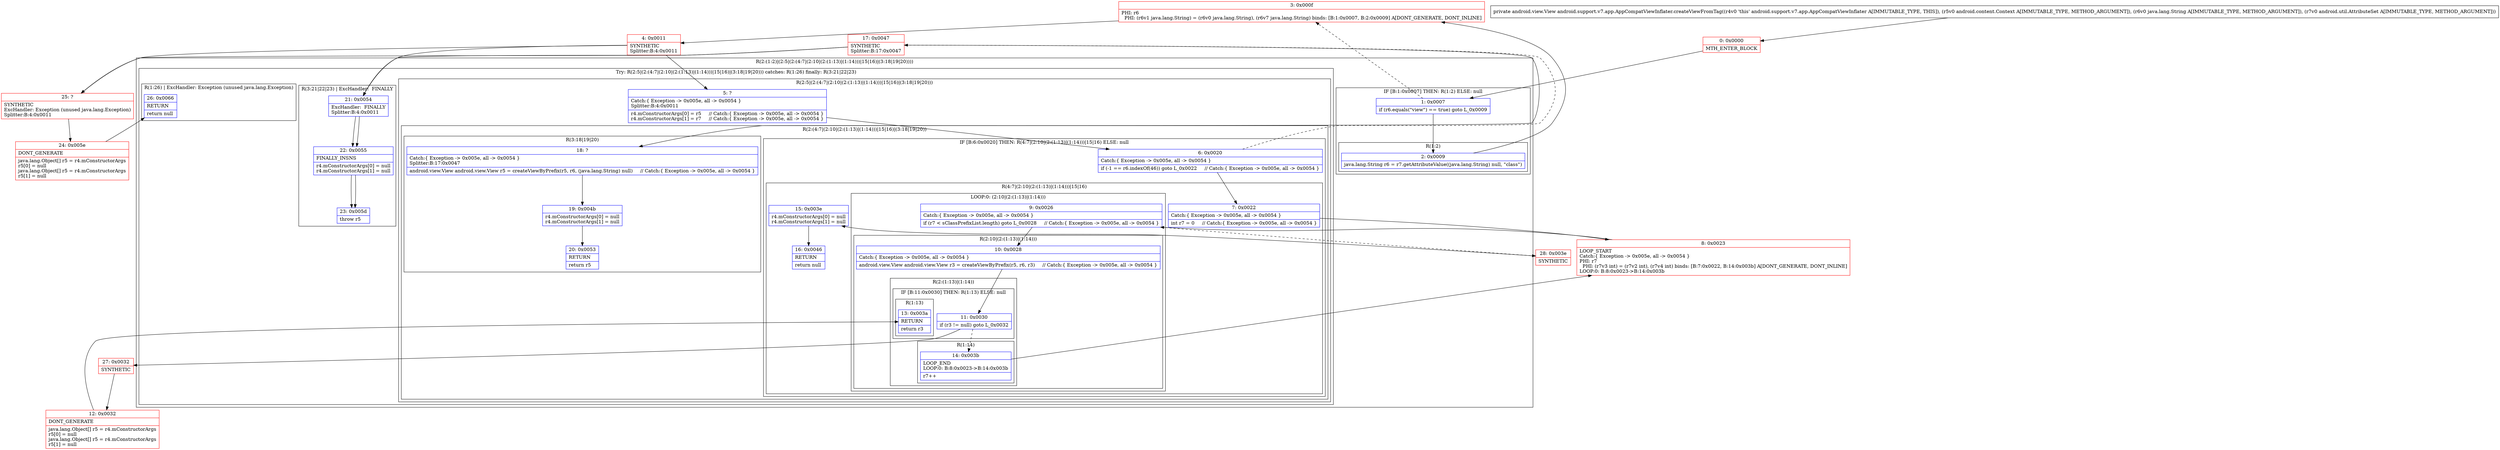 digraph "CFG forandroid.support.v7.app.AppCompatViewInflater.createViewFromTag(Landroid\/content\/Context;Ljava\/lang\/String;Landroid\/util\/AttributeSet;)Landroid\/view\/View;" {
subgraph cluster_Region_804335482 {
label = "R(2:(1:2)|(2:5|(2:(4:7|(2:10|(2:(1:13)|(1:14)))|15|16)|(3:18|19|20))))";
node [shape=record,color=blue];
subgraph cluster_IfRegion_978432453 {
label = "IF [B:1:0x0007] THEN: R(1:2) ELSE: null";
node [shape=record,color=blue];
Node_1 [shape=record,label="{1\:\ 0x0007|if (r6.equals(\"view\") == true) goto L_0x0009\l}"];
subgraph cluster_Region_11163314 {
label = "R(1:2)";
node [shape=record,color=blue];
Node_2 [shape=record,label="{2\:\ 0x0009|java.lang.String r6 = r7.getAttributeValue((java.lang.String) null, \"class\")\l}"];
}
}
subgraph cluster_TryCatchRegion_237021854 {
label = "Try: R(2:5|(2:(4:7|(2:10|(2:(1:13)|(1:14)))|15|16)|(3:18|19|20))) catches: R(1:26) finally: R(3:21|22|23)";
node [shape=record,color=blue];
subgraph cluster_Region_671928031 {
label = "R(2:5|(2:(4:7|(2:10|(2:(1:13)|(1:14)))|15|16)|(3:18|19|20)))";
node [shape=record,color=blue];
Node_5 [shape=record,label="{5\:\ ?|Catch:\{ Exception \-\> 0x005e, all \-\> 0x0054 \}\lSplitter:B:4:0x0011\l|r4.mConstructorArgs[0] = r5     \/\/ Catch:\{ Exception \-\> 0x005e, all \-\> 0x0054 \}\lr4.mConstructorArgs[1] = r7     \/\/ Catch:\{ Exception \-\> 0x005e, all \-\> 0x0054 \}\l}"];
subgraph cluster_Region_526683522 {
label = "R(2:(4:7|(2:10|(2:(1:13)|(1:14)))|15|16)|(3:18|19|20))";
node [shape=record,color=blue];
subgraph cluster_IfRegion_1294550810 {
label = "IF [B:6:0x0020] THEN: R(4:7|(2:10|(2:(1:13)|(1:14)))|15|16) ELSE: null";
node [shape=record,color=blue];
Node_6 [shape=record,label="{6\:\ 0x0020|Catch:\{ Exception \-\> 0x005e, all \-\> 0x0054 \}\l|if (\-1 == r6.indexOf(46)) goto L_0x0022     \/\/ Catch:\{ Exception \-\> 0x005e, all \-\> 0x0054 \}\l}"];
subgraph cluster_Region_673803765 {
label = "R(4:7|(2:10|(2:(1:13)|(1:14)))|15|16)";
node [shape=record,color=blue];
Node_7 [shape=record,label="{7\:\ 0x0022|Catch:\{ Exception \-\> 0x005e, all \-\> 0x0054 \}\l|int r7 = 0     \/\/ Catch:\{ Exception \-\> 0x005e, all \-\> 0x0054 \}\l}"];
subgraph cluster_LoopRegion_1188458619 {
label = "LOOP:0: (2:10|(2:(1:13)|(1:14)))";
node [shape=record,color=blue];
Node_9 [shape=record,label="{9\:\ 0x0026|Catch:\{ Exception \-\> 0x005e, all \-\> 0x0054 \}\l|if (r7 \< sClassPrefixList.length) goto L_0x0028     \/\/ Catch:\{ Exception \-\> 0x005e, all \-\> 0x0054 \}\l}"];
subgraph cluster_Region_839648541 {
label = "R(2:10|(2:(1:13)|(1:14)))";
node [shape=record,color=blue];
Node_10 [shape=record,label="{10\:\ 0x0028|Catch:\{ Exception \-\> 0x005e, all \-\> 0x0054 \}\l|android.view.View android.view.View r3 = createViewByPrefix(r5, r6, r3)     \/\/ Catch:\{ Exception \-\> 0x005e, all \-\> 0x0054 \}\l}"];
subgraph cluster_Region_149042248 {
label = "R(2:(1:13)|(1:14))";
node [shape=record,color=blue];
subgraph cluster_IfRegion_179722874 {
label = "IF [B:11:0x0030] THEN: R(1:13) ELSE: null";
node [shape=record,color=blue];
Node_11 [shape=record,label="{11\:\ 0x0030|if (r3 != null) goto L_0x0032\l}"];
subgraph cluster_Region_1771292700 {
label = "R(1:13)";
node [shape=record,color=blue];
Node_13 [shape=record,label="{13\:\ 0x003a|RETURN\l|return r3\l}"];
}
}
subgraph cluster_Region_1527880209 {
label = "R(1:14)";
node [shape=record,color=blue];
Node_14 [shape=record,label="{14\:\ 0x003b|LOOP_END\lLOOP:0: B:8:0x0023\-\>B:14:0x003b\l|r7++\l}"];
}
}
}
}
Node_15 [shape=record,label="{15\:\ 0x003e|r4.mConstructorArgs[0] = null\lr4.mConstructorArgs[1] = null\l}"];
Node_16 [shape=record,label="{16\:\ 0x0046|RETURN\l|return null\l}"];
}
}
subgraph cluster_Region_1436394477 {
label = "R(3:18|19|20)";
node [shape=record,color=blue];
Node_18 [shape=record,label="{18\:\ ?|Catch:\{ Exception \-\> 0x005e, all \-\> 0x0054 \}\lSplitter:B:17:0x0047\l|android.view.View android.view.View r5 = createViewByPrefix(r5, r6, (java.lang.String) null)     \/\/ Catch:\{ Exception \-\> 0x005e, all \-\> 0x0054 \}\l}"];
Node_19 [shape=record,label="{19\:\ 0x004b|r4.mConstructorArgs[0] = null\lr4.mConstructorArgs[1] = null\l}"];
Node_20 [shape=record,label="{20\:\ 0x0053|RETURN\l|return r5\l}"];
}
}
}
subgraph cluster_Region_860987467 {
label = "R(1:26) | ExcHandler: Exception (unused java.lang.Exception)\l";
node [shape=record,color=blue];
Node_26 [shape=record,label="{26\:\ 0x0066|RETURN\l|return null\l}"];
}
subgraph cluster_Region_885469356 {
label = "R(3:21|22|23) | ExcHandler:  FINALLY\l";
node [shape=record,color=blue];
Node_21 [shape=record,label="{21\:\ 0x0054|ExcHandler:  FINALLY\lSplitter:B:4:0x0011\l}"];
Node_22 [shape=record,label="{22\:\ 0x0055|FINALLY_INSNS\l|r4.mConstructorArgs[0] = null\lr4.mConstructorArgs[1] = null\l}"];
Node_23 [shape=record,label="{23\:\ 0x005d|throw r5\l}"];
}
}
}
subgraph cluster_Region_860987467 {
label = "R(1:26) | ExcHandler: Exception (unused java.lang.Exception)\l";
node [shape=record,color=blue];
Node_26 [shape=record,label="{26\:\ 0x0066|RETURN\l|return null\l}"];
}
subgraph cluster_Region_885469356 {
label = "R(3:21|22|23) | ExcHandler:  FINALLY\l";
node [shape=record,color=blue];
Node_21 [shape=record,label="{21\:\ 0x0054|ExcHandler:  FINALLY\lSplitter:B:4:0x0011\l}"];
Node_22 [shape=record,label="{22\:\ 0x0055|FINALLY_INSNS\l|r4.mConstructorArgs[0] = null\lr4.mConstructorArgs[1] = null\l}"];
Node_23 [shape=record,label="{23\:\ 0x005d|throw r5\l}"];
}
Node_0 [shape=record,color=red,label="{0\:\ 0x0000|MTH_ENTER_BLOCK\l}"];
Node_3 [shape=record,color=red,label="{3\:\ 0x000f|PHI: r6 \l  PHI: (r6v1 java.lang.String) = (r6v0 java.lang.String), (r6v7 java.lang.String) binds: [B:1:0x0007, B:2:0x0009] A[DONT_GENERATE, DONT_INLINE]\l}"];
Node_4 [shape=record,color=red,label="{4\:\ 0x0011|SYNTHETIC\lSplitter:B:4:0x0011\l}"];
Node_8 [shape=record,color=red,label="{8\:\ 0x0023|LOOP_START\lCatch:\{ Exception \-\> 0x005e, all \-\> 0x0054 \}\lPHI: r7 \l  PHI: (r7v3 int) = (r7v2 int), (r7v4 int) binds: [B:7:0x0022, B:14:0x003b] A[DONT_GENERATE, DONT_INLINE]\lLOOP:0: B:8:0x0023\-\>B:14:0x003b\l}"];
Node_12 [shape=record,color=red,label="{12\:\ 0x0032|DONT_GENERATE\l|java.lang.Object[] r5 = r4.mConstructorArgs\lr5[0] = null\ljava.lang.Object[] r5 = r4.mConstructorArgs\lr5[1] = null\l}"];
Node_17 [shape=record,color=red,label="{17\:\ 0x0047|SYNTHETIC\lSplitter:B:17:0x0047\l}"];
Node_24 [shape=record,color=red,label="{24\:\ 0x005e|DONT_GENERATE\l|java.lang.Object[] r5 = r4.mConstructorArgs\lr5[0] = null\ljava.lang.Object[] r5 = r4.mConstructorArgs\lr5[1] = null\l}"];
Node_25 [shape=record,color=red,label="{25\:\ ?|SYNTHETIC\lExcHandler: Exception (unused java.lang.Exception)\lSplitter:B:4:0x0011\l}"];
Node_27 [shape=record,color=red,label="{27\:\ 0x0032|SYNTHETIC\l}"];
Node_28 [shape=record,color=red,label="{28\:\ 0x003e|SYNTHETIC\l}"];
MethodNode[shape=record,label="{private android.view.View android.support.v7.app.AppCompatViewInflater.createViewFromTag((r4v0 'this' android.support.v7.app.AppCompatViewInflater A[IMMUTABLE_TYPE, THIS]), (r5v0 android.content.Context A[IMMUTABLE_TYPE, METHOD_ARGUMENT]), (r6v0 java.lang.String A[IMMUTABLE_TYPE, METHOD_ARGUMENT]), (r7v0 android.util.AttributeSet A[IMMUTABLE_TYPE, METHOD_ARGUMENT])) }"];
MethodNode -> Node_0;
Node_1 -> Node_2;
Node_1 -> Node_3[style=dashed];
Node_2 -> Node_3;
Node_5 -> Node_6;
Node_6 -> Node_7;
Node_6 -> Node_17[style=dashed];
Node_7 -> Node_8;
Node_9 -> Node_10;
Node_9 -> Node_28[style=dashed];
Node_10 -> Node_11;
Node_11 -> Node_14[style=dashed];
Node_11 -> Node_27;
Node_14 -> Node_8;
Node_15 -> Node_16;
Node_18 -> Node_19;
Node_19 -> Node_20;
Node_21 -> Node_22;
Node_22 -> Node_23;
Node_21 -> Node_22;
Node_22 -> Node_23;
Node_0 -> Node_1;
Node_3 -> Node_4;
Node_4 -> Node_5;
Node_4 -> Node_25;
Node_4 -> Node_21;
Node_8 -> Node_9;
Node_12 -> Node_13;
Node_17 -> Node_18;
Node_17 -> Node_25;
Node_17 -> Node_21;
Node_24 -> Node_26;
Node_25 -> Node_24;
Node_27 -> Node_12;
Node_28 -> Node_15;
}


